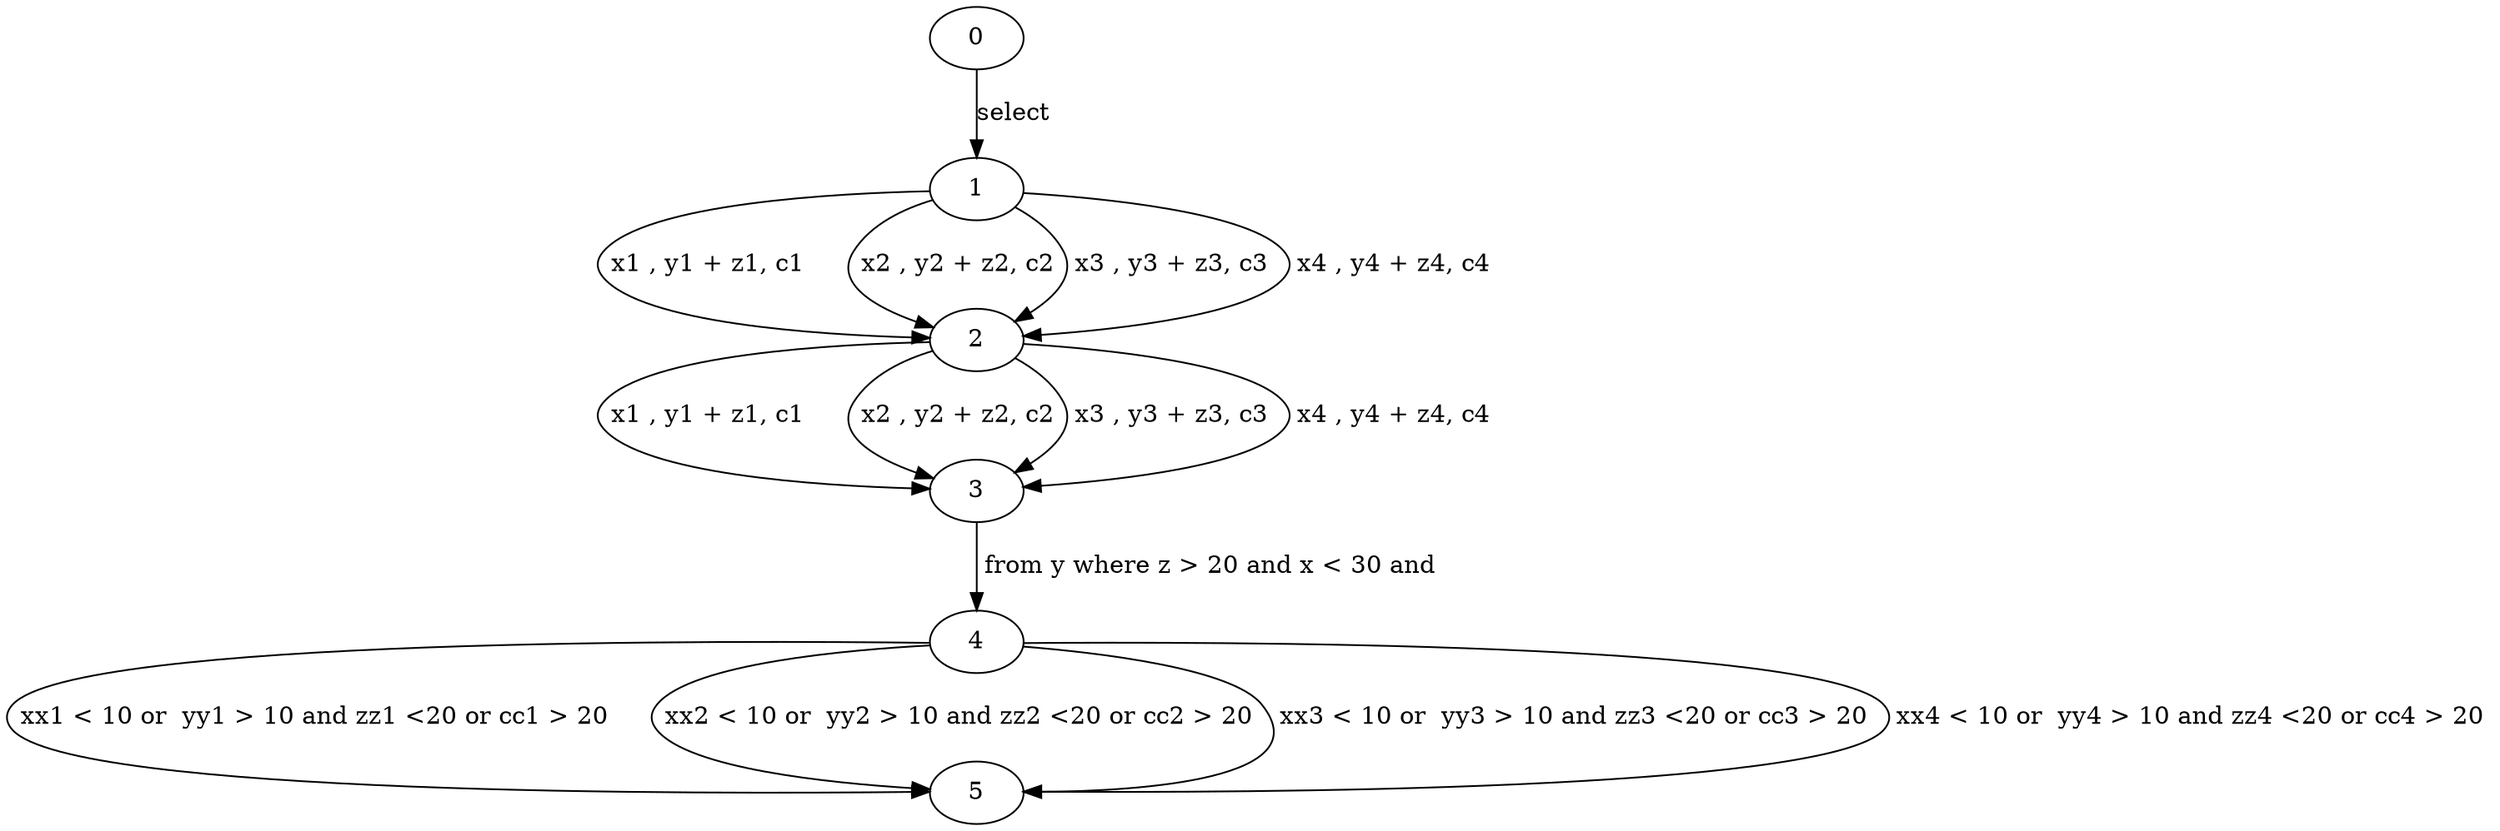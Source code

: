 digraph g{0;
1;
2;
3;
4;
5;
0 -> 1 [ label="select "];
1 -> 2 [ label=" x1 , y1 + z1, c1 "];
1 -> 2 [ label=" x2 , y2 + z2, c2 "];
1 -> 2 [ label=" x3 , y3 + z3, c3 "];
1 -> 2 [ label=" x4 , y4 + z4, c4 "];
2 -> 3 [ label=" x1 , y1 + z1, c1 "];
2 -> 3 [ label=" x2 , y2 + z2, c2 "];
2 -> 3 [ label=" x3 , y3 + z3, c3 "];
2 -> 3 [ label=" x4 , y4 + z4, c4 "];
3 -> 4 [ label=" from y where z > 20 and x < 30 and"];
4 -> 5 [ label=" xx1 < 10 or  yy1 > 10 and zz1 <20 or cc1 > 20 "];
4 -> 5 [ label=" xx2 < 10 or  yy2 > 10 and zz2 <20 or cc2 > 20 "];
4 -> 5 [ label=" xx3 < 10 or  yy3 > 10 and zz3 <20 or cc3 > 20 "];
4 -> 5 [ label=" xx4 < 10 or  yy4 > 10 and zz4 <20 or cc4 > 20 "];
}